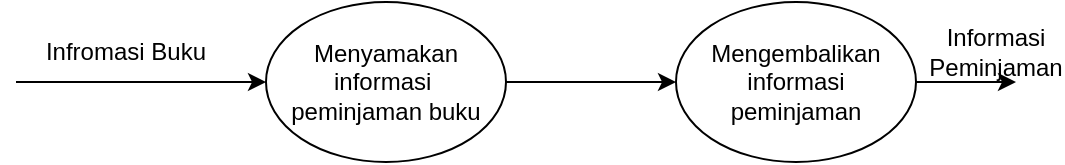 <mxfile version="24.3.1" type="github">
  <diagram name="Page-1" id="0Eor-ddkDzXMGbh7MlhM">
    <mxGraphModel dx="1444" dy="825" grid="1" gridSize="10" guides="1" tooltips="1" connect="1" arrows="1" fold="1" page="1" pageScale="1" pageWidth="850" pageHeight="1100" math="0" shadow="0">
      <root>
        <mxCell id="0" />
        <mxCell id="1" parent="0" />
        <mxCell id="Nw5l6LNaaK8Wkd85NCxl-6" style="edgeStyle=orthogonalEdgeStyle;rounded=0;orthogonalLoop=1;jettySize=auto;html=1;entryX=0;entryY=0.5;entryDx=0;entryDy=0;" edge="1" parent="1" source="Nw5l6LNaaK8Wkd85NCxl-2" target="Nw5l6LNaaK8Wkd85NCxl-5">
          <mxGeometry relative="1" as="geometry" />
        </mxCell>
        <mxCell id="Nw5l6LNaaK8Wkd85NCxl-2" value="Menyamakan informasi&amp;nbsp;&lt;div&gt;peminjaman buku&lt;/div&gt;" style="ellipse;whiteSpace=wrap;html=1;" vertex="1" parent="1">
          <mxGeometry x="305" y="160" width="120" height="80" as="geometry" />
        </mxCell>
        <mxCell id="Nw5l6LNaaK8Wkd85NCxl-3" value="" style="endArrow=classic;html=1;rounded=0;entryX=0;entryY=0.5;entryDx=0;entryDy=0;" edge="1" parent="1" target="Nw5l6LNaaK8Wkd85NCxl-2">
          <mxGeometry width="50" height="50" relative="1" as="geometry">
            <mxPoint x="180" y="200" as="sourcePoint" />
            <mxPoint x="270" y="200" as="targetPoint" />
          </mxGeometry>
        </mxCell>
        <mxCell id="Nw5l6LNaaK8Wkd85NCxl-4" value="Infromasi Buku" style="text;html=1;align=center;verticalAlign=middle;whiteSpace=wrap;rounded=0;" vertex="1" parent="1">
          <mxGeometry x="190" y="170" width="90" height="30" as="geometry" />
        </mxCell>
        <mxCell id="Nw5l6LNaaK8Wkd85NCxl-7" style="edgeStyle=orthogonalEdgeStyle;rounded=0;orthogonalLoop=1;jettySize=auto;html=1;" edge="1" parent="1" source="Nw5l6LNaaK8Wkd85NCxl-5">
          <mxGeometry relative="1" as="geometry">
            <mxPoint x="680" y="200" as="targetPoint" />
          </mxGeometry>
        </mxCell>
        <mxCell id="Nw5l6LNaaK8Wkd85NCxl-5" value="Mengembalikan informasi &lt;br&gt;peminjaman" style="ellipse;whiteSpace=wrap;html=1;" vertex="1" parent="1">
          <mxGeometry x="510" y="160" width="120" height="80" as="geometry" />
        </mxCell>
        <mxCell id="Nw5l6LNaaK8Wkd85NCxl-8" value="Informasi Peminjaman" style="text;html=1;align=center;verticalAlign=middle;whiteSpace=wrap;rounded=0;" vertex="1" parent="1">
          <mxGeometry x="640" y="170.0" width="60" height="30" as="geometry" />
        </mxCell>
      </root>
    </mxGraphModel>
  </diagram>
</mxfile>
